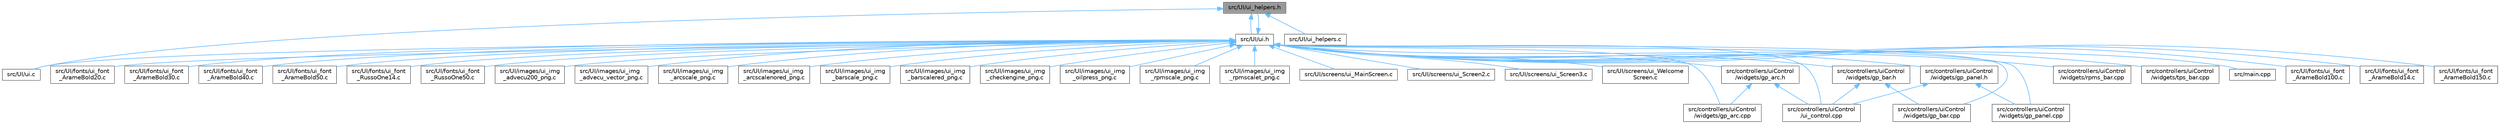 digraph "src/UI/ui_helpers.h"
{
 // LATEX_PDF_SIZE
  bgcolor="transparent";
  edge [fontname=Helvetica,fontsize=10,labelfontname=Helvetica,labelfontsize=10];
  node [fontname=Helvetica,fontsize=10,shape=box,height=0.2,width=0.4];
  Node1 [id="Node000001",label="src/UI/ui_helpers.h",height=0.2,width=0.4,color="gray40", fillcolor="grey60", style="filled", fontcolor="black",tooltip=" "];
  Node1 -> Node2 [id="edge1_Node000001_Node000002",dir="back",color="steelblue1",style="solid",tooltip=" "];
  Node2 [id="Node000002",label="src/UI/ui.c",height=0.2,width=0.4,color="grey40", fillcolor="white", style="filled",URL="$ui_8c.html",tooltip=" "];
  Node1 -> Node3 [id="edge2_Node000001_Node000003",dir="back",color="steelblue1",style="solid",tooltip=" "];
  Node3 [id="Node000003",label="src/UI/ui.h",height=0.2,width=0.4,color="grey40", fillcolor="white", style="filled",URL="$ui_8h.html",tooltip=" "];
  Node3 -> Node4 [id="edge3_Node000003_Node000004",dir="back",color="steelblue1",style="solid",tooltip=" "];
  Node4 [id="Node000004",label="src/UI/fonts/ui_font\l_ArameBold100.c",height=0.2,width=0.4,color="grey40", fillcolor="white", style="filled",URL="$ui__font___arame_bold100_8c.html",tooltip=" "];
  Node3 -> Node5 [id="edge4_Node000003_Node000005",dir="back",color="steelblue1",style="solid",tooltip=" "];
  Node5 [id="Node000005",label="src/UI/fonts/ui_font\l_ArameBold14.c",height=0.2,width=0.4,color="grey40", fillcolor="white", style="filled",URL="$ui__font___arame_bold14_8c.html",tooltip=" "];
  Node3 -> Node6 [id="edge5_Node000003_Node000006",dir="back",color="steelblue1",style="solid",tooltip=" "];
  Node6 [id="Node000006",label="src/UI/fonts/ui_font\l_ArameBold150.c",height=0.2,width=0.4,color="grey40", fillcolor="white", style="filled",URL="$ui__font___arame_bold150_8c.html",tooltip=" "];
  Node3 -> Node7 [id="edge6_Node000003_Node000007",dir="back",color="steelblue1",style="solid",tooltip=" "];
  Node7 [id="Node000007",label="src/UI/fonts/ui_font\l_ArameBold20.c",height=0.2,width=0.4,color="grey40", fillcolor="white", style="filled",URL="$ui__font___arame_bold20_8c.html",tooltip=" "];
  Node3 -> Node8 [id="edge7_Node000003_Node000008",dir="back",color="steelblue1",style="solid",tooltip=" "];
  Node8 [id="Node000008",label="src/UI/fonts/ui_font\l_ArameBold30.c",height=0.2,width=0.4,color="grey40", fillcolor="white", style="filled",URL="$ui__font___arame_bold30_8c.html",tooltip=" "];
  Node3 -> Node9 [id="edge8_Node000003_Node000009",dir="back",color="steelblue1",style="solid",tooltip=" "];
  Node9 [id="Node000009",label="src/UI/fonts/ui_font\l_ArameBold40.c",height=0.2,width=0.4,color="grey40", fillcolor="white", style="filled",URL="$ui__font___arame_bold40_8c.html",tooltip=" "];
  Node3 -> Node10 [id="edge9_Node000003_Node000010",dir="back",color="steelblue1",style="solid",tooltip=" "];
  Node10 [id="Node000010",label="src/UI/fonts/ui_font\l_ArameBold50.c",height=0.2,width=0.4,color="grey40", fillcolor="white", style="filled",URL="$ui__font___arame_bold50_8c.html",tooltip=" "];
  Node3 -> Node11 [id="edge10_Node000003_Node000011",dir="back",color="steelblue1",style="solid",tooltip=" "];
  Node11 [id="Node000011",label="src/UI/fonts/ui_font\l_RussoOne14.c",height=0.2,width=0.4,color="grey40", fillcolor="white", style="filled",URL="$ui__font___russo_one14_8c.html",tooltip=" "];
  Node3 -> Node12 [id="edge11_Node000003_Node000012",dir="back",color="steelblue1",style="solid",tooltip=" "];
  Node12 [id="Node000012",label="src/UI/fonts/ui_font\l_RussoOne50.c",height=0.2,width=0.4,color="grey40", fillcolor="white", style="filled",URL="$ui__font___russo_one50_8c.html",tooltip=" "];
  Node3 -> Node13 [id="edge12_Node000003_Node000013",dir="back",color="steelblue1",style="solid",tooltip=" "];
  Node13 [id="Node000013",label="src/UI/images/ui_img\l_advecu200_png.c",height=0.2,width=0.4,color="grey40", fillcolor="white", style="filled",URL="$ui__img__advecu200__png_8c.html",tooltip=" "];
  Node3 -> Node14 [id="edge13_Node000003_Node000014",dir="back",color="steelblue1",style="solid",tooltip=" "];
  Node14 [id="Node000014",label="src/UI/images/ui_img\l_advecu_vector_png.c",height=0.2,width=0.4,color="grey40", fillcolor="white", style="filled",URL="$ui__img__advecu__vector__png_8c.html",tooltip=" "];
  Node3 -> Node15 [id="edge14_Node000003_Node000015",dir="back",color="steelblue1",style="solid",tooltip=" "];
  Node15 [id="Node000015",label="src/UI/images/ui_img\l_arcscale_png.c",height=0.2,width=0.4,color="grey40", fillcolor="white", style="filled",URL="$ui__img__arcscale__png_8c.html",tooltip=" "];
  Node3 -> Node16 [id="edge15_Node000003_Node000016",dir="back",color="steelblue1",style="solid",tooltip=" "];
  Node16 [id="Node000016",label="src/UI/images/ui_img\l_arcscalenored_png.c",height=0.2,width=0.4,color="grey40", fillcolor="white", style="filled",URL="$ui__img__arcscalenored__png_8c.html",tooltip=" "];
  Node3 -> Node17 [id="edge16_Node000003_Node000017",dir="back",color="steelblue1",style="solid",tooltip=" "];
  Node17 [id="Node000017",label="src/UI/images/ui_img\l_barscale_png.c",height=0.2,width=0.4,color="grey40", fillcolor="white", style="filled",URL="$ui__img__barscale__png_8c.html",tooltip=" "];
  Node3 -> Node18 [id="edge17_Node000003_Node000018",dir="back",color="steelblue1",style="solid",tooltip=" "];
  Node18 [id="Node000018",label="src/UI/images/ui_img\l_barscalered_png.c",height=0.2,width=0.4,color="grey40", fillcolor="white", style="filled",URL="$ui__img__barscalered__png_8c.html",tooltip=" "];
  Node3 -> Node19 [id="edge18_Node000003_Node000019",dir="back",color="steelblue1",style="solid",tooltip=" "];
  Node19 [id="Node000019",label="src/UI/images/ui_img\l_checkengine_png.c",height=0.2,width=0.4,color="grey40", fillcolor="white", style="filled",URL="$ui__img__checkengine__png_8c.html",tooltip=" "];
  Node3 -> Node20 [id="edge19_Node000003_Node000020",dir="back",color="steelblue1",style="solid",tooltip=" "];
  Node20 [id="Node000020",label="src/UI/images/ui_img\l_oilpress_png.c",height=0.2,width=0.4,color="grey40", fillcolor="white", style="filled",URL="$ui__img__oilpress__png_8c.html",tooltip=" "];
  Node3 -> Node21 [id="edge20_Node000003_Node000021",dir="back",color="steelblue1",style="solid",tooltip=" "];
  Node21 [id="Node000021",label="src/UI/images/ui_img\l_rpmscale_png.c",height=0.2,width=0.4,color="grey40", fillcolor="white", style="filled",URL="$ui__img__rpmscale__png_8c.html",tooltip=" "];
  Node3 -> Node22 [id="edge21_Node000003_Node000022",dir="back",color="steelblue1",style="solid",tooltip=" "];
  Node22 [id="Node000022",label="src/UI/images/ui_img\l_rpmscalet_png.c",height=0.2,width=0.4,color="grey40", fillcolor="white", style="filled",URL="$ui__img__rpmscalet__png_8c.html",tooltip=" "];
  Node3 -> Node23 [id="edge22_Node000003_Node000023",dir="back",color="steelblue1",style="solid",tooltip=" "];
  Node23 [id="Node000023",label="src/UI/screens/ui_MainScreen.c",height=0.2,width=0.4,color="grey40", fillcolor="white", style="filled",URL="$ui___main_screen_8c.html",tooltip=" "];
  Node3 -> Node24 [id="edge23_Node000003_Node000024",dir="back",color="steelblue1",style="solid",tooltip=" "];
  Node24 [id="Node000024",label="src/UI/screens/ui_Screen2.c",height=0.2,width=0.4,color="grey40", fillcolor="white", style="filled",URL="$ui___screen2_8c.html",tooltip=" "];
  Node3 -> Node25 [id="edge24_Node000003_Node000025",dir="back",color="steelblue1",style="solid",tooltip=" "];
  Node25 [id="Node000025",label="src/UI/screens/ui_Screen3.c",height=0.2,width=0.4,color="grey40", fillcolor="white", style="filled",URL="$ui___screen3_8c.html",tooltip=" "];
  Node3 -> Node26 [id="edge25_Node000003_Node000026",dir="back",color="steelblue1",style="solid",tooltip=" "];
  Node26 [id="Node000026",label="src/UI/screens/ui_Welcome\lScreen.c",height=0.2,width=0.4,color="grey40", fillcolor="white", style="filled",URL="$ui___welcome_screen_8c.html",tooltip=" "];
  Node3 -> Node2 [id="edge26_Node000003_Node000002",dir="back",color="steelblue1",style="solid",tooltip=" "];
  Node3 -> Node1 [id="edge27_Node000003_Node000001",dir="back",color="steelblue1",style="solid",tooltip=" "];
  Node3 -> Node27 [id="edge28_Node000003_Node000027",dir="back",color="steelblue1",style="solid",tooltip=" "];
  Node27 [id="Node000027",label="src/controllers/uiControl\l/ui_control.cpp",height=0.2,width=0.4,color="grey40", fillcolor="white", style="filled",URL="$ui__control_8cpp.html",tooltip=" "];
  Node3 -> Node28 [id="edge29_Node000003_Node000028",dir="back",color="steelblue1",style="solid",tooltip=" "];
  Node28 [id="Node000028",label="src/controllers/uiControl\l/widgets/gp_arc.cpp",height=0.2,width=0.4,color="grey40", fillcolor="white", style="filled",URL="$gp__arc_8cpp.html",tooltip=" "];
  Node3 -> Node29 [id="edge30_Node000003_Node000029",dir="back",color="steelblue1",style="solid",tooltip=" "];
  Node29 [id="Node000029",label="src/controllers/uiControl\l/widgets/gp_arc.h",height=0.2,width=0.4,color="grey40", fillcolor="white", style="filled",URL="$gp__arc_8h.html",tooltip=" "];
  Node29 -> Node27 [id="edge31_Node000029_Node000027",dir="back",color="steelblue1",style="solid",tooltip=" "];
  Node29 -> Node28 [id="edge32_Node000029_Node000028",dir="back",color="steelblue1",style="solid",tooltip=" "];
  Node3 -> Node30 [id="edge33_Node000003_Node000030",dir="back",color="steelblue1",style="solid",tooltip=" "];
  Node30 [id="Node000030",label="src/controllers/uiControl\l/widgets/gp_bar.cpp",height=0.2,width=0.4,color="grey40", fillcolor="white", style="filled",URL="$gp__bar_8cpp.html",tooltip=" "];
  Node3 -> Node31 [id="edge34_Node000003_Node000031",dir="back",color="steelblue1",style="solid",tooltip=" "];
  Node31 [id="Node000031",label="src/controllers/uiControl\l/widgets/gp_bar.h",height=0.2,width=0.4,color="grey40", fillcolor="white", style="filled",URL="$gp__bar_8h.html",tooltip=" "];
  Node31 -> Node27 [id="edge35_Node000031_Node000027",dir="back",color="steelblue1",style="solid",tooltip=" "];
  Node31 -> Node30 [id="edge36_Node000031_Node000030",dir="back",color="steelblue1",style="solid",tooltip=" "];
  Node3 -> Node32 [id="edge37_Node000003_Node000032",dir="back",color="steelblue1",style="solid",tooltip=" "];
  Node32 [id="Node000032",label="src/controllers/uiControl\l/widgets/gp_panel.cpp",height=0.2,width=0.4,color="grey40", fillcolor="white", style="filled",URL="$gp__panel_8cpp.html",tooltip=" "];
  Node3 -> Node33 [id="edge38_Node000003_Node000033",dir="back",color="steelblue1",style="solid",tooltip=" "];
  Node33 [id="Node000033",label="src/controllers/uiControl\l/widgets/gp_panel.h",height=0.2,width=0.4,color="grey40", fillcolor="white", style="filled",URL="$gp__panel_8h.html",tooltip=" "];
  Node33 -> Node27 [id="edge39_Node000033_Node000027",dir="back",color="steelblue1",style="solid",tooltip=" "];
  Node33 -> Node32 [id="edge40_Node000033_Node000032",dir="back",color="steelblue1",style="solid",tooltip=" "];
  Node3 -> Node34 [id="edge41_Node000003_Node000034",dir="back",color="steelblue1",style="solid",tooltip=" "];
  Node34 [id="Node000034",label="src/controllers/uiControl\l/widgets/rpms_bar.cpp",height=0.2,width=0.4,color="grey40", fillcolor="white", style="filled",URL="$rpms__bar_8cpp.html",tooltip=" "];
  Node3 -> Node35 [id="edge42_Node000003_Node000035",dir="back",color="steelblue1",style="solid",tooltip=" "];
  Node35 [id="Node000035",label="src/controllers/uiControl\l/widgets/tps_bar.cpp",height=0.2,width=0.4,color="grey40", fillcolor="white", style="filled",URL="$tps__bar_8cpp.html",tooltip=" "];
  Node3 -> Node36 [id="edge43_Node000003_Node000036",dir="back",color="steelblue1",style="solid",tooltip=" "];
  Node36 [id="Node000036",label="src/main.cpp",height=0.2,width=0.4,color="grey40", fillcolor="white", style="filled",URL="$main_8cpp.html",tooltip=" "];
  Node1 -> Node37 [id="edge44_Node000001_Node000037",dir="back",color="steelblue1",style="solid",tooltip=" "];
  Node37 [id="Node000037",label="src/UI/ui_helpers.c",height=0.2,width=0.4,color="grey40", fillcolor="white", style="filled",URL="$ui__helpers_8c.html",tooltip=" "];
}
